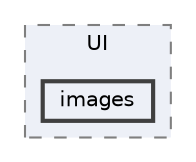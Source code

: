 digraph "src/UI/images"
{
 // LATEX_PDF_SIZE
  bgcolor="transparent";
  edge [fontname=Helvetica,fontsize=10,labelfontname=Helvetica,labelfontsize=10];
  node [fontname=Helvetica,fontsize=10,shape=box,height=0.2,width=0.4];
  compound=true
  subgraph clusterdir_7ad25bca70c4d3d9103f75d82f41ef94 {
    graph [ bgcolor="#edf0f7", pencolor="grey50", label="UI", fontname=Helvetica,fontsize=10 style="filled,dashed", URL="dir_7ad25bca70c4d3d9103f75d82f41ef94.html",tooltip=""]
  dir_40b4a2d791c42160702f70a1967a579e [label="images", fillcolor="#edf0f7", color="grey25", style="filled,bold", URL="dir_40b4a2d791c42160702f70a1967a579e.html",tooltip=""];
  }
}
